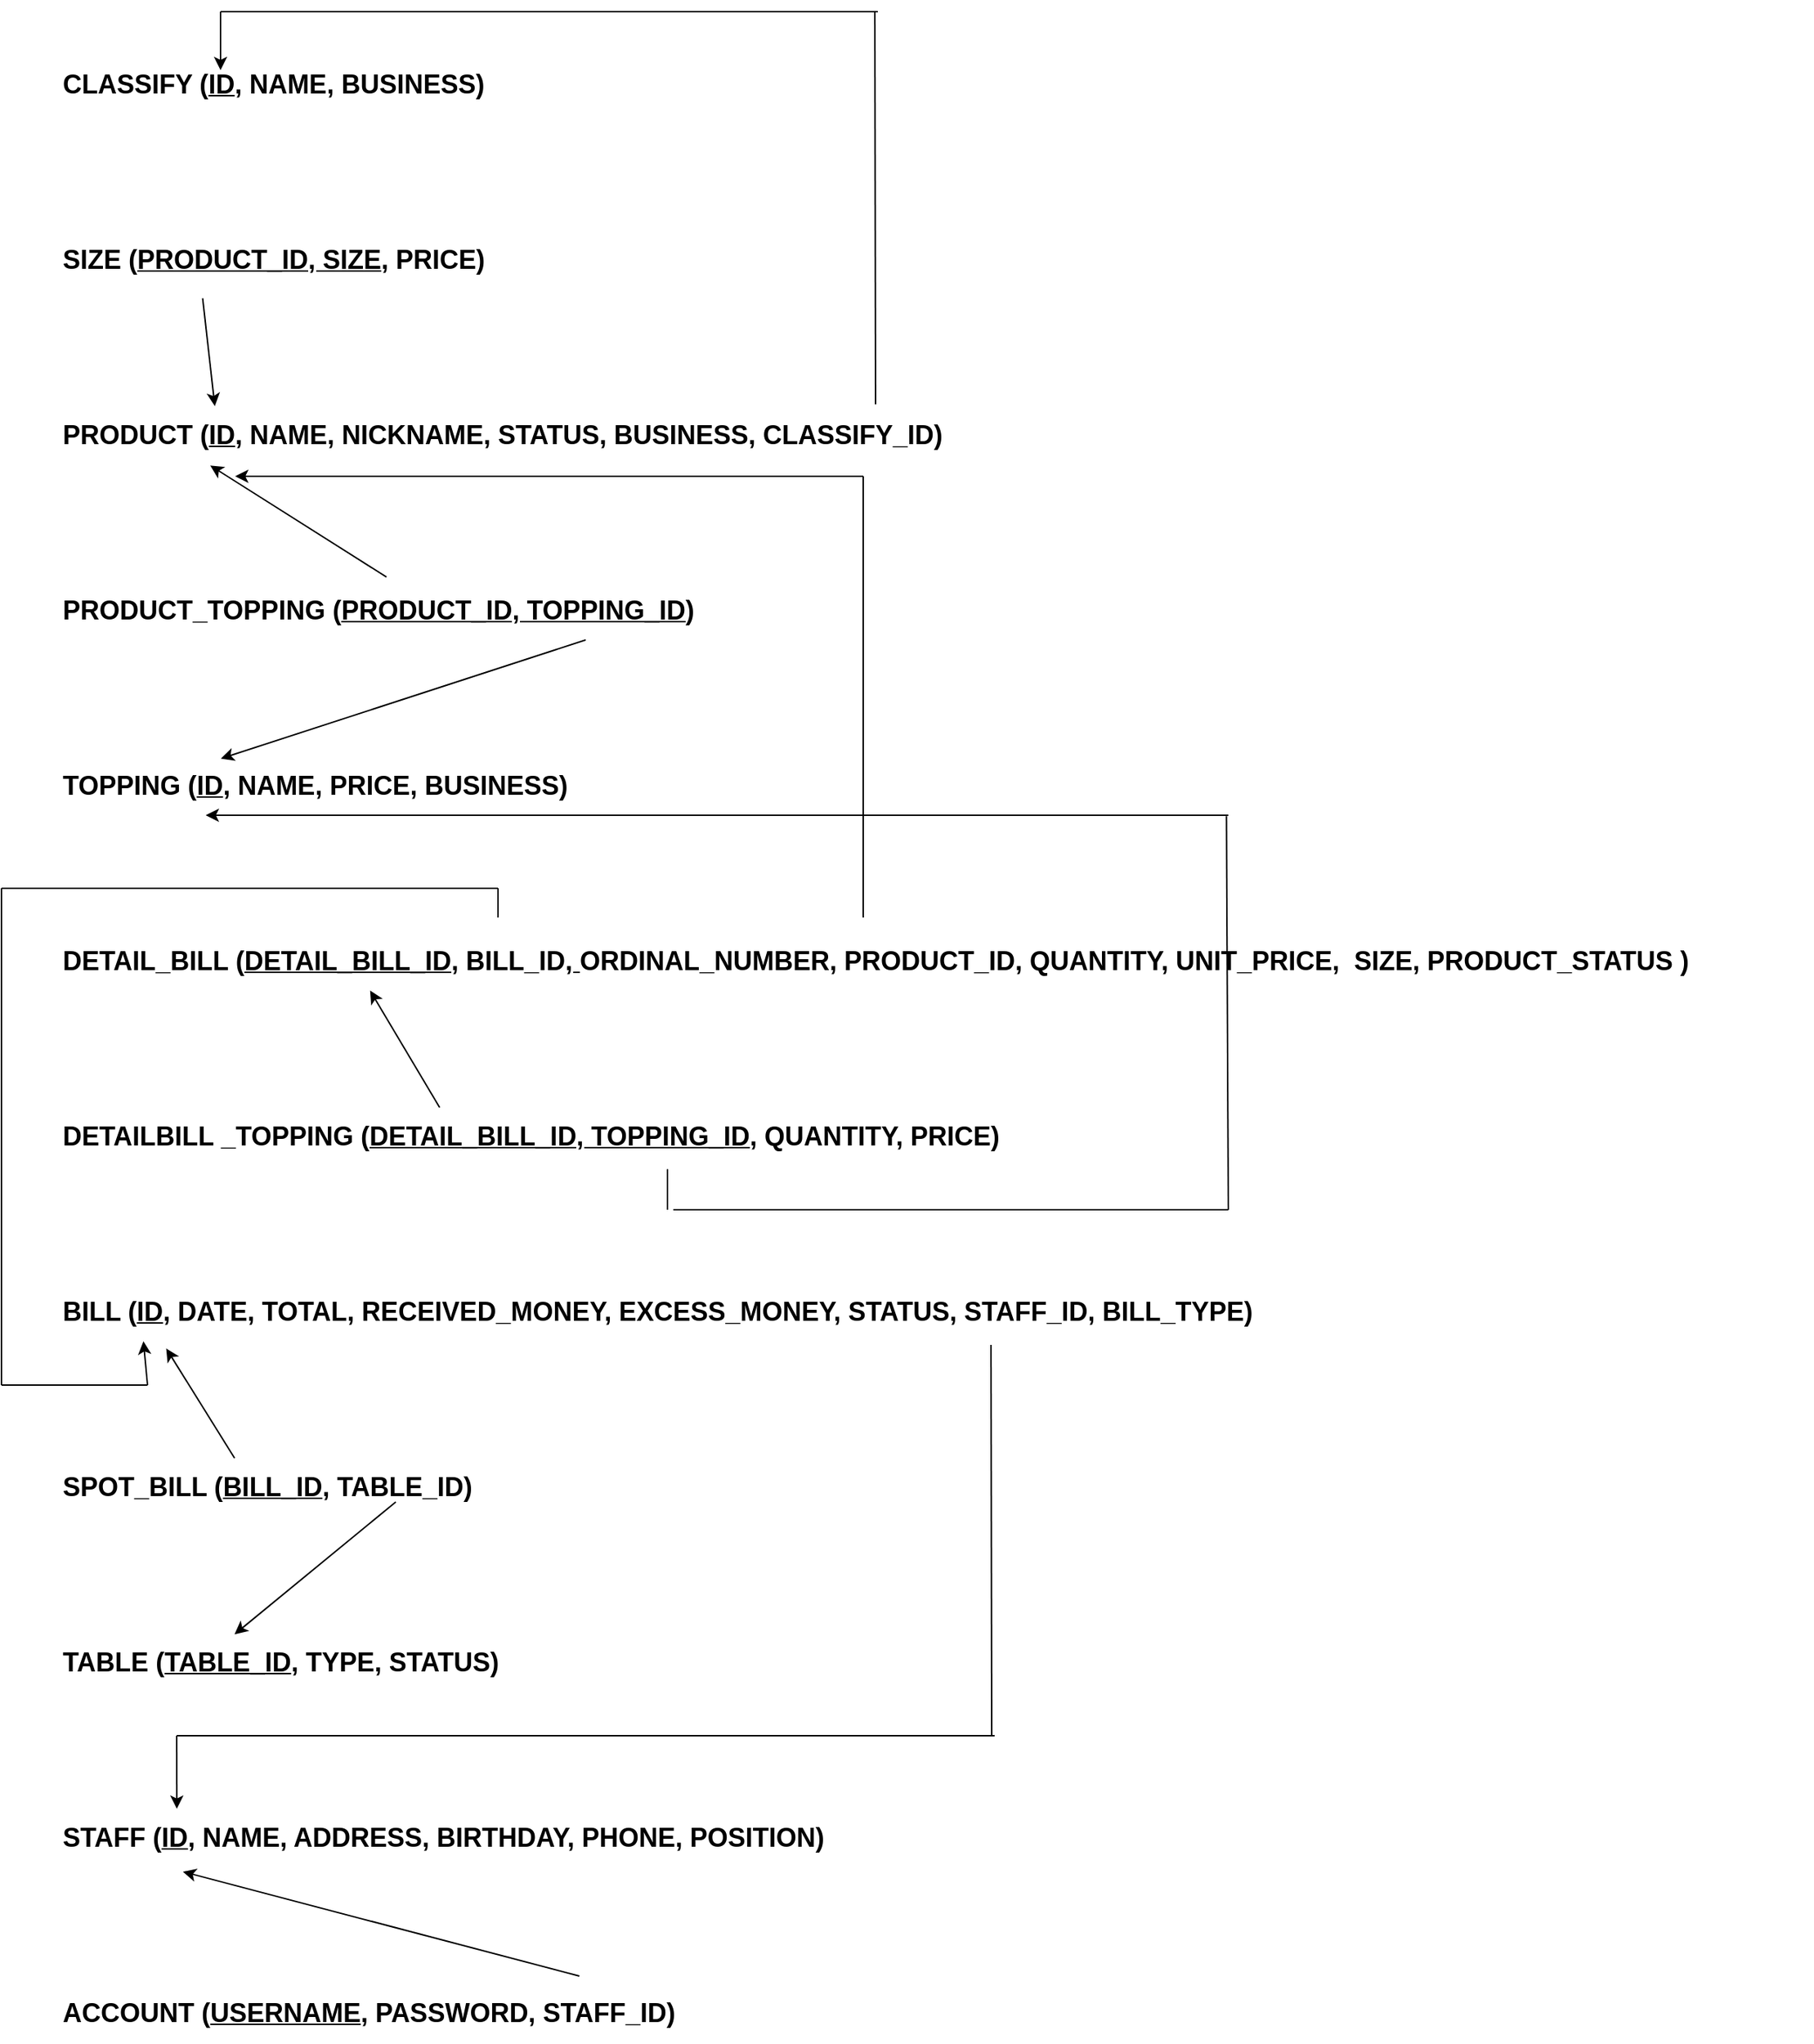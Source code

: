 <mxfile version="16.4.11" type="device"><diagram id="hRkGO6EARMpVxHPsvNDW" name="Page-1"><mxGraphModel dx="1888" dy="641" grid="1" gridSize="10" guides="1" tooltips="1" connect="1" arrows="1" fold="1" page="1" pageScale="1" pageWidth="850" pageHeight="1100" math="0" shadow="0"><root><mxCell id="0"/><mxCell id="1" parent="0"/><mxCell id="aRT50LWoGQeh7JBk3BLM-271" value="&lt;font style=&quot;font-size: 18px&quot;&gt;CLASSIFY (&lt;u&gt;ID&lt;/u&gt;, NAME, BUSINESS)&lt;/font&gt;" style="text;html=1;strokeColor=none;fillColor=none;align=left;verticalAlign=middle;whiteSpace=wrap;rounded=0;fontStyle=1" vertex="1" parent="1"><mxGeometry y="1130" width="430" height="40" as="geometry"/></mxCell><mxCell id="aRT50LWoGQeh7JBk3BLM-272" value="&lt;span style=&quot;font-size: 18px&quot;&gt;PRODUCT (&lt;u&gt;ID&lt;/u&gt;, NAME, NICKNAME, STATUS, BUSINESS, CLASSIFY_ID)&lt;/span&gt;" style="text;html=1;strokeColor=none;fillColor=none;align=left;verticalAlign=middle;whiteSpace=wrap;rounded=0;fontStyle=1" vertex="1" parent="1"><mxGeometry y="1370" width="1040" height="40" as="geometry"/></mxCell><mxCell id="aRT50LWoGQeh7JBk3BLM-273" value="&lt;span style=&quot;font-size: 18px&quot;&gt;SIZE (&lt;u&gt;PRODUCT_ID, SIZE&lt;/u&gt;, PRICE)&lt;/span&gt;" style="text;html=1;strokeColor=none;fillColor=none;align=left;verticalAlign=middle;whiteSpace=wrap;rounded=0;fontStyle=1" vertex="1" parent="1"><mxGeometry y="1250" width="1040" height="40" as="geometry"/></mxCell><mxCell id="aRT50LWoGQeh7JBk3BLM-274" value="&lt;span style=&quot;font-size: 18px&quot;&gt;TOPPING (&lt;u&gt;ID&lt;/u&gt;, NAME, PRICE, BUSINESS)&lt;/span&gt;" style="text;html=1;strokeColor=none;fillColor=none;align=left;verticalAlign=middle;whiteSpace=wrap;rounded=0;fontStyle=1" vertex="1" parent="1"><mxGeometry y="1610" width="1040" height="40" as="geometry"/></mxCell><mxCell id="aRT50LWoGQeh7JBk3BLM-275" value="&lt;span style=&quot;font-size: 18px&quot;&gt;PRODUCT_TOPPING (&lt;u&gt;PRODUCT_ID, TOPPING_ID&lt;/u&gt;)&lt;/span&gt;" style="text;html=1;strokeColor=none;fillColor=none;align=left;verticalAlign=middle;whiteSpace=wrap;rounded=0;fontStyle=1" vertex="1" parent="1"><mxGeometry y="1490" width="1040" height="40" as="geometry"/></mxCell><mxCell id="aRT50LWoGQeh7JBk3BLM-276" value="&lt;span style=&quot;font-size: 18px&quot;&gt;DETAIL_BILL (&lt;u&gt;DETAIL_BILL_ID&lt;/u&gt;, BILL_ID&lt;u&gt;,&amp;nbsp;&lt;/u&gt;&lt;/span&gt;&lt;span style=&quot;font-size: 18px&quot;&gt;ORDINAL_NUMBER&lt;/span&gt;&lt;span style=&quot;font-size: 18px&quot;&gt;, PRODUCT_ID, QUANTITY, UNIT_PRICE,&amp;nbsp; SIZE, PRODUCT_STATUS )&lt;/span&gt;" style="text;html=1;strokeColor=none;fillColor=none;align=left;verticalAlign=middle;whiteSpace=wrap;rounded=0;fontStyle=1" vertex="1" parent="1"><mxGeometry y="1730" width="1200" height="40" as="geometry"/></mxCell><mxCell id="aRT50LWoGQeh7JBk3BLM-277" value="&lt;span style=&quot;font-size: 18px&quot;&gt;DETAILBILL _TOPPING (&lt;u&gt;DETAIL_BILL_ID,&amp;nbsp;TOPPING_ID&lt;/u&gt;, QUANTITY, PRICE)&lt;/span&gt;" style="text;html=1;strokeColor=none;fillColor=none;align=left;verticalAlign=middle;whiteSpace=wrap;rounded=0;fontStyle=1" vertex="1" parent="1"><mxGeometry y="1850" width="1040" height="40" as="geometry"/></mxCell><mxCell id="aRT50LWoGQeh7JBk3BLM-278" value="&lt;span style=&quot;font-size: 18px&quot;&gt;BILL (&lt;u&gt;ID&lt;/u&gt;, DATE, TOTAL, RECEIVED_MONEY, EXCESS_MONEY, STATUS, STAFF_ID, BILL_TYPE)&lt;/span&gt;&lt;span style=&quot;color: rgba(0 , 0 , 0 , 0) ; font-family: monospace ; font-size: 0px&quot;&gt;%3CmxGraphModel%3E%3Croot%3E%3CmxCell%20id%3D%220%22%2F%3E%3CmxCell%20id%3D%221%22%20parent%3D%220%22%2F%3E%3CmxCell%20id%3D%222%22%20value%3D%22%26lt%3Bspan%20style%3D%26quot%3Bfont-size%3A%2018px%26quot%3B%26gt%3BDETAILBILL%20_TOPPING%20(BILL_ID%2C%20ORDINAL_NUMBER%2C%20TOPPING_ID)%26lt%3B%2Fspan%26gt%3B%22%20style%3D%22text%3Bhtml%3D1%3BstrokeColor%3Dnone%3BfillColor%3Dnone%3Balign%3Dleft%3BverticalAlign%3Dmiddle%3BwhiteSpace%3Dwrap%3Brounded%3D0%3B%22%20vertex%3D%221%22%20parent%3D%221%22%3E%3CmxGeometry%20y%3D%221850%22%20width%3D%221040%22%20height%3D%2240%22%20as%3D%22geometry%22%2F%3E%3C%2FmxCell%3E%3C%2Froot%3E%3C%2FmxGraphModel%3E&lt;/span&gt;" style="text;html=1;strokeColor=none;fillColor=none;align=left;verticalAlign=middle;whiteSpace=wrap;rounded=0;fontStyle=1" vertex="1" parent="1"><mxGeometry y="1970" width="1040" height="40" as="geometry"/></mxCell><mxCell id="aRT50LWoGQeh7JBk3BLM-279" value="&lt;span style=&quot;font-size: 18px&quot;&gt;SPOT_BILL (&lt;u&gt;BILL_ID&lt;/u&gt;, TABLE_ID)&lt;/span&gt;" style="text;html=1;strokeColor=none;fillColor=none;align=left;verticalAlign=middle;whiteSpace=wrap;rounded=0;fontStyle=1" vertex="1" parent="1"><mxGeometry y="2090" width="1040" height="40" as="geometry"/></mxCell><mxCell id="aRT50LWoGQeh7JBk3BLM-280" value="&lt;span style=&quot;font-size: 18px&quot;&gt;TABLE (&lt;u&gt;TABLE_ID&lt;/u&gt;, TYPE, STATUS)&lt;/span&gt;" style="text;html=1;strokeColor=none;fillColor=none;align=left;verticalAlign=middle;whiteSpace=wrap;rounded=0;fontStyle=1" vertex="1" parent="1"><mxGeometry y="2210" width="1040" height="40" as="geometry"/></mxCell><mxCell id="aRT50LWoGQeh7JBk3BLM-281" value="&lt;span style=&quot;font-size: 18px&quot;&gt;STAFF (&lt;u&gt;ID&lt;/u&gt;, NAME, ADDRESS, BIRTHDAY, PHONE, POSITION)&lt;/span&gt;" style="text;html=1;strokeColor=none;fillColor=none;align=left;verticalAlign=middle;whiteSpace=wrap;rounded=0;fontStyle=1" vertex="1" parent="1"><mxGeometry y="2330" width="1040" height="40" as="geometry"/></mxCell><mxCell id="aRT50LWoGQeh7JBk3BLM-282" value="&lt;span style=&quot;font-size: 18px&quot;&gt;ACCOUNT (&lt;u&gt;USERNAME&lt;/u&gt;, PASSWORD, STAFF_ID)&lt;/span&gt;" style="text;html=1;strokeColor=none;fillColor=none;align=left;verticalAlign=middle;whiteSpace=wrap;rounded=0;fontStyle=1" vertex="1" parent="1"><mxGeometry y="2450" width="1040" height="40" as="geometry"/></mxCell><mxCell id="aRT50LWoGQeh7JBk3BLM-283" value="" style="endArrow=none;html=1;rounded=0;fontSize=18;exitX=0.537;exitY=-0.031;exitDx=0;exitDy=0;exitPerimeter=0;" edge="1" parent="1" source="aRT50LWoGQeh7JBk3BLM-272"><mxGeometry width="50" height="50" relative="1" as="geometry"><mxPoint x="310" y="1170" as="sourcePoint"/><mxPoint x="558" y="1100" as="targetPoint"/></mxGeometry></mxCell><mxCell id="aRT50LWoGQeh7JBk3BLM-284" value="" style="endArrow=none;html=1;rounded=0;fontSize=18;" edge="1" parent="1"><mxGeometry width="50" height="50" relative="1" as="geometry"><mxPoint x="110" y="1100" as="sourcePoint"/><mxPoint x="560" y="1100" as="targetPoint"/></mxGeometry></mxCell><mxCell id="aRT50LWoGQeh7JBk3BLM-285" value="" style="endArrow=classic;html=1;rounded=0;fontSize=18;" edge="1" parent="1"><mxGeometry width="50" height="50" relative="1" as="geometry"><mxPoint x="110" y="1100" as="sourcePoint"/><mxPoint x="110" y="1140" as="targetPoint"/></mxGeometry></mxCell><mxCell id="aRT50LWoGQeh7JBk3BLM-286" value="" style="endArrow=classic;html=1;rounded=0;fontSize=18;exitX=0.094;exitY=1.154;exitDx=0;exitDy=0;exitPerimeter=0;entryX=0.102;entryY=0;entryDx=0;entryDy=0;entryPerimeter=0;" edge="1" parent="1" source="aRT50LWoGQeh7JBk3BLM-273" target="aRT50LWoGQeh7JBk3BLM-272"><mxGeometry width="50" height="50" relative="1" as="geometry"><mxPoint x="310" y="1320" as="sourcePoint"/><mxPoint x="240" y="1320" as="targetPoint"/></mxGeometry></mxCell><mxCell id="aRT50LWoGQeh7JBk3BLM-287" value="" style="endArrow=classic;html=1;rounded=0;fontSize=18;entryX=0.099;entryY=1.015;entryDx=0;entryDy=0;entryPerimeter=0;exitX=0.215;exitY=-0.077;exitDx=0;exitDy=0;exitPerimeter=0;" edge="1" parent="1" source="aRT50LWoGQeh7JBk3BLM-275" target="aRT50LWoGQeh7JBk3BLM-272"><mxGeometry width="50" height="50" relative="1" as="geometry"><mxPoint x="60" y="1460" as="sourcePoint"/><mxPoint x="360" y="1270" as="targetPoint"/></mxGeometry></mxCell><mxCell id="aRT50LWoGQeh7JBk3BLM-288" value="" style="endArrow=classic;html=1;rounded=0;fontSize=18;entryX=0.106;entryY=0.031;entryDx=0;entryDy=0;entryPerimeter=0;" edge="1" parent="1" target="aRT50LWoGQeh7JBk3BLM-274"><mxGeometry width="50" height="50" relative="1" as="geometry"><mxPoint x="360" y="1530" as="sourcePoint"/><mxPoint x="360" y="1430" as="targetPoint"/></mxGeometry></mxCell><mxCell id="aRT50LWoGQeh7JBk3BLM-289" value="" style="endArrow=none;html=1;rounded=0;fontSize=18;" edge="1" parent="1"><mxGeometry width="50" height="50" relative="1" as="geometry"><mxPoint x="550" y="1720" as="sourcePoint"/><mxPoint x="550" y="1418" as="targetPoint"/></mxGeometry></mxCell><mxCell id="aRT50LWoGQeh7JBk3BLM-290" value="" style="endArrow=classic;html=1;rounded=0;fontSize=18;" edge="1" parent="1"><mxGeometry width="50" height="50" relative="1" as="geometry"><mxPoint x="550" y="1418" as="sourcePoint"/><mxPoint x="120" y="1418" as="targetPoint"/></mxGeometry></mxCell><mxCell id="aRT50LWoGQeh7JBk3BLM-291" value="" style="endArrow=none;html=1;rounded=0;fontSize=18;" edge="1" parent="1"><mxGeometry width="50" height="50" relative="1" as="geometry"><mxPoint x="-40" y="1700" as="sourcePoint"/><mxPoint x="300" y="1700" as="targetPoint"/></mxGeometry></mxCell><mxCell id="aRT50LWoGQeh7JBk3BLM-292" value="" style="endArrow=none;html=1;rounded=0;fontSize=18;" edge="1" parent="1"><mxGeometry width="50" height="50" relative="1" as="geometry"><mxPoint x="-40" y="2040" as="sourcePoint"/><mxPoint x="-40" y="1700" as="targetPoint"/></mxGeometry></mxCell><mxCell id="aRT50LWoGQeh7JBk3BLM-293" value="" style="endArrow=none;html=1;rounded=0;fontSize=18;" edge="1" parent="1"><mxGeometry width="50" height="50" relative="1" as="geometry"><mxPoint x="-40" y="2040" as="sourcePoint"/><mxPoint x="60" y="2040" as="targetPoint"/></mxGeometry></mxCell><mxCell id="aRT50LWoGQeh7JBk3BLM-294" value="" style="endArrow=classic;html=1;rounded=0;fontSize=18;entryX=0.055;entryY=1;entryDx=0;entryDy=0;entryPerimeter=0;" edge="1" parent="1" target="aRT50LWoGQeh7JBk3BLM-278"><mxGeometry width="50" height="50" relative="1" as="geometry"><mxPoint x="60" y="2040" as="sourcePoint"/><mxPoint x="360" y="1890" as="targetPoint"/></mxGeometry></mxCell><mxCell id="aRT50LWoGQeh7JBk3BLM-295" value="" style="endArrow=classic;html=1;rounded=0;fontSize=18;exitX=0.115;exitY=0;exitDx=0;exitDy=0;exitPerimeter=0;entryX=0.07;entryY=1.123;entryDx=0;entryDy=0;entryPerimeter=0;" edge="1" parent="1" source="aRT50LWoGQeh7JBk3BLM-279" target="aRT50LWoGQeh7JBk3BLM-278"><mxGeometry width="50" height="50" relative="1" as="geometry"><mxPoint x="310" y="1940" as="sourcePoint"/><mxPoint x="360" y="1890" as="targetPoint"/></mxGeometry></mxCell><mxCell id="aRT50LWoGQeh7JBk3BLM-296" value="" style="endArrow=none;html=1;rounded=0;fontSize=18;" edge="1" parent="1"><mxGeometry width="50" height="50" relative="1" as="geometry"><mxPoint x="420" y="1920" as="sourcePoint"/><mxPoint x="800" y="1920" as="targetPoint"/></mxGeometry></mxCell><mxCell id="aRT50LWoGQeh7JBk3BLM-297" value="" style="endArrow=none;html=1;rounded=0;fontSize=18;entryX=0.768;entryY=1.015;entryDx=0;entryDy=0;entryPerimeter=0;" edge="1" parent="1" target="aRT50LWoGQeh7JBk3BLM-274"><mxGeometry width="50" height="50" relative="1" as="geometry"><mxPoint x="800" y="1920" as="sourcePoint"/><mxPoint x="800" y="1660" as="targetPoint"/></mxGeometry></mxCell><mxCell id="aRT50LWoGQeh7JBk3BLM-298" value="" style="endArrow=none;html=1;rounded=0;fontSize=18;entryX=0.4;entryY=1.057;entryDx=0;entryDy=0;entryPerimeter=0;" edge="1" parent="1" target="aRT50LWoGQeh7JBk3BLM-277"><mxGeometry width="50" height="50" relative="1" as="geometry"><mxPoint x="416" y="1920" as="sourcePoint"/><mxPoint x="360" y="1740" as="targetPoint"/></mxGeometry></mxCell><mxCell id="aRT50LWoGQeh7JBk3BLM-299" value="" style="endArrow=classic;html=1;rounded=0;fontSize=18;entryX=0.096;entryY=1;entryDx=0;entryDy=0;entryPerimeter=0;" edge="1" parent="1" target="aRT50LWoGQeh7JBk3BLM-274"><mxGeometry width="50" height="50" relative="1" as="geometry"><mxPoint x="800" y="1650" as="sourcePoint"/><mxPoint x="360" y="1740" as="targetPoint"/></mxGeometry></mxCell><mxCell id="aRT50LWoGQeh7JBk3BLM-300" value="" style="endArrow=classic;html=1;rounded=0;fontSize=18;entryX=0.115;entryY=0.015;entryDx=0;entryDy=0;entryPerimeter=0;" edge="1" parent="1" target="aRT50LWoGQeh7JBk3BLM-280"><mxGeometry width="50" height="50" relative="1" as="geometry"><mxPoint x="230" y="2120" as="sourcePoint"/><mxPoint x="360" y="2040" as="targetPoint"/></mxGeometry></mxCell><mxCell id="aRT50LWoGQeh7JBk3BLM-301" value="" style="endArrow=none;html=1;rounded=0;fontSize=18;entryX=0.613;entryY=1.062;entryDx=0;entryDy=0;entryPerimeter=0;" edge="1" parent="1" target="aRT50LWoGQeh7JBk3BLM-278"><mxGeometry width="50" height="50" relative="1" as="geometry"><mxPoint x="638" y="2280" as="sourcePoint"/><mxPoint x="630" y="2050" as="targetPoint"/></mxGeometry></mxCell><mxCell id="aRT50LWoGQeh7JBk3BLM-302" value="" style="endArrow=classic;html=1;rounded=0;fontSize=18;exitX=0.342;exitY=-0.138;exitDx=0;exitDy=0;exitPerimeter=0;entryX=0.081;entryY=1.077;entryDx=0;entryDy=0;entryPerimeter=0;" edge="1" parent="1" source="aRT50LWoGQeh7JBk3BLM-282" target="aRT50LWoGQeh7JBk3BLM-281"><mxGeometry width="50" height="50" relative="1" as="geometry"><mxPoint x="310" y="2250" as="sourcePoint"/><mxPoint x="360" y="2200" as="targetPoint"/></mxGeometry></mxCell><mxCell id="aRT50LWoGQeh7JBk3BLM-303" value="" style="endArrow=none;html=1;rounded=0;fontSize=18;" edge="1" parent="1"><mxGeometry width="50" height="50" relative="1" as="geometry"><mxPoint x="80" y="2280" as="sourcePoint"/><mxPoint x="640" y="2280" as="targetPoint"/></mxGeometry></mxCell><mxCell id="aRT50LWoGQeh7JBk3BLM-304" value="" style="endArrow=classic;html=1;rounded=0;fontSize=18;entryX=0.077;entryY=0;entryDx=0;entryDy=0;entryPerimeter=0;" edge="1" parent="1" target="aRT50LWoGQeh7JBk3BLM-281"><mxGeometry width="50" height="50" relative="1" as="geometry"><mxPoint x="80" y="2280" as="sourcePoint"/><mxPoint x="360" y="2200" as="targetPoint"/></mxGeometry></mxCell><mxCell id="aRT50LWoGQeh7JBk3BLM-305" value="" style="endArrow=classic;html=1;rounded=0;entryX=0.177;entryY=1;entryDx=0;entryDy=0;entryPerimeter=0;exitX=0.25;exitY=0;exitDx=0;exitDy=0;" edge="1" parent="1" source="aRT50LWoGQeh7JBk3BLM-277" target="aRT50LWoGQeh7JBk3BLM-276"><mxGeometry width="50" height="50" relative="1" as="geometry"><mxPoint x="360" y="1830" as="sourcePoint"/><mxPoint x="410" y="1780" as="targetPoint"/></mxGeometry></mxCell><mxCell id="aRT50LWoGQeh7JBk3BLM-306" value="" style="endArrow=none;html=1;rounded=0;" edge="1" parent="1"><mxGeometry width="50" height="50" relative="1" as="geometry"><mxPoint x="300" y="1720" as="sourcePoint"/><mxPoint x="300" y="1700" as="targetPoint"/></mxGeometry></mxCell></root></mxGraphModel></diagram></mxfile>